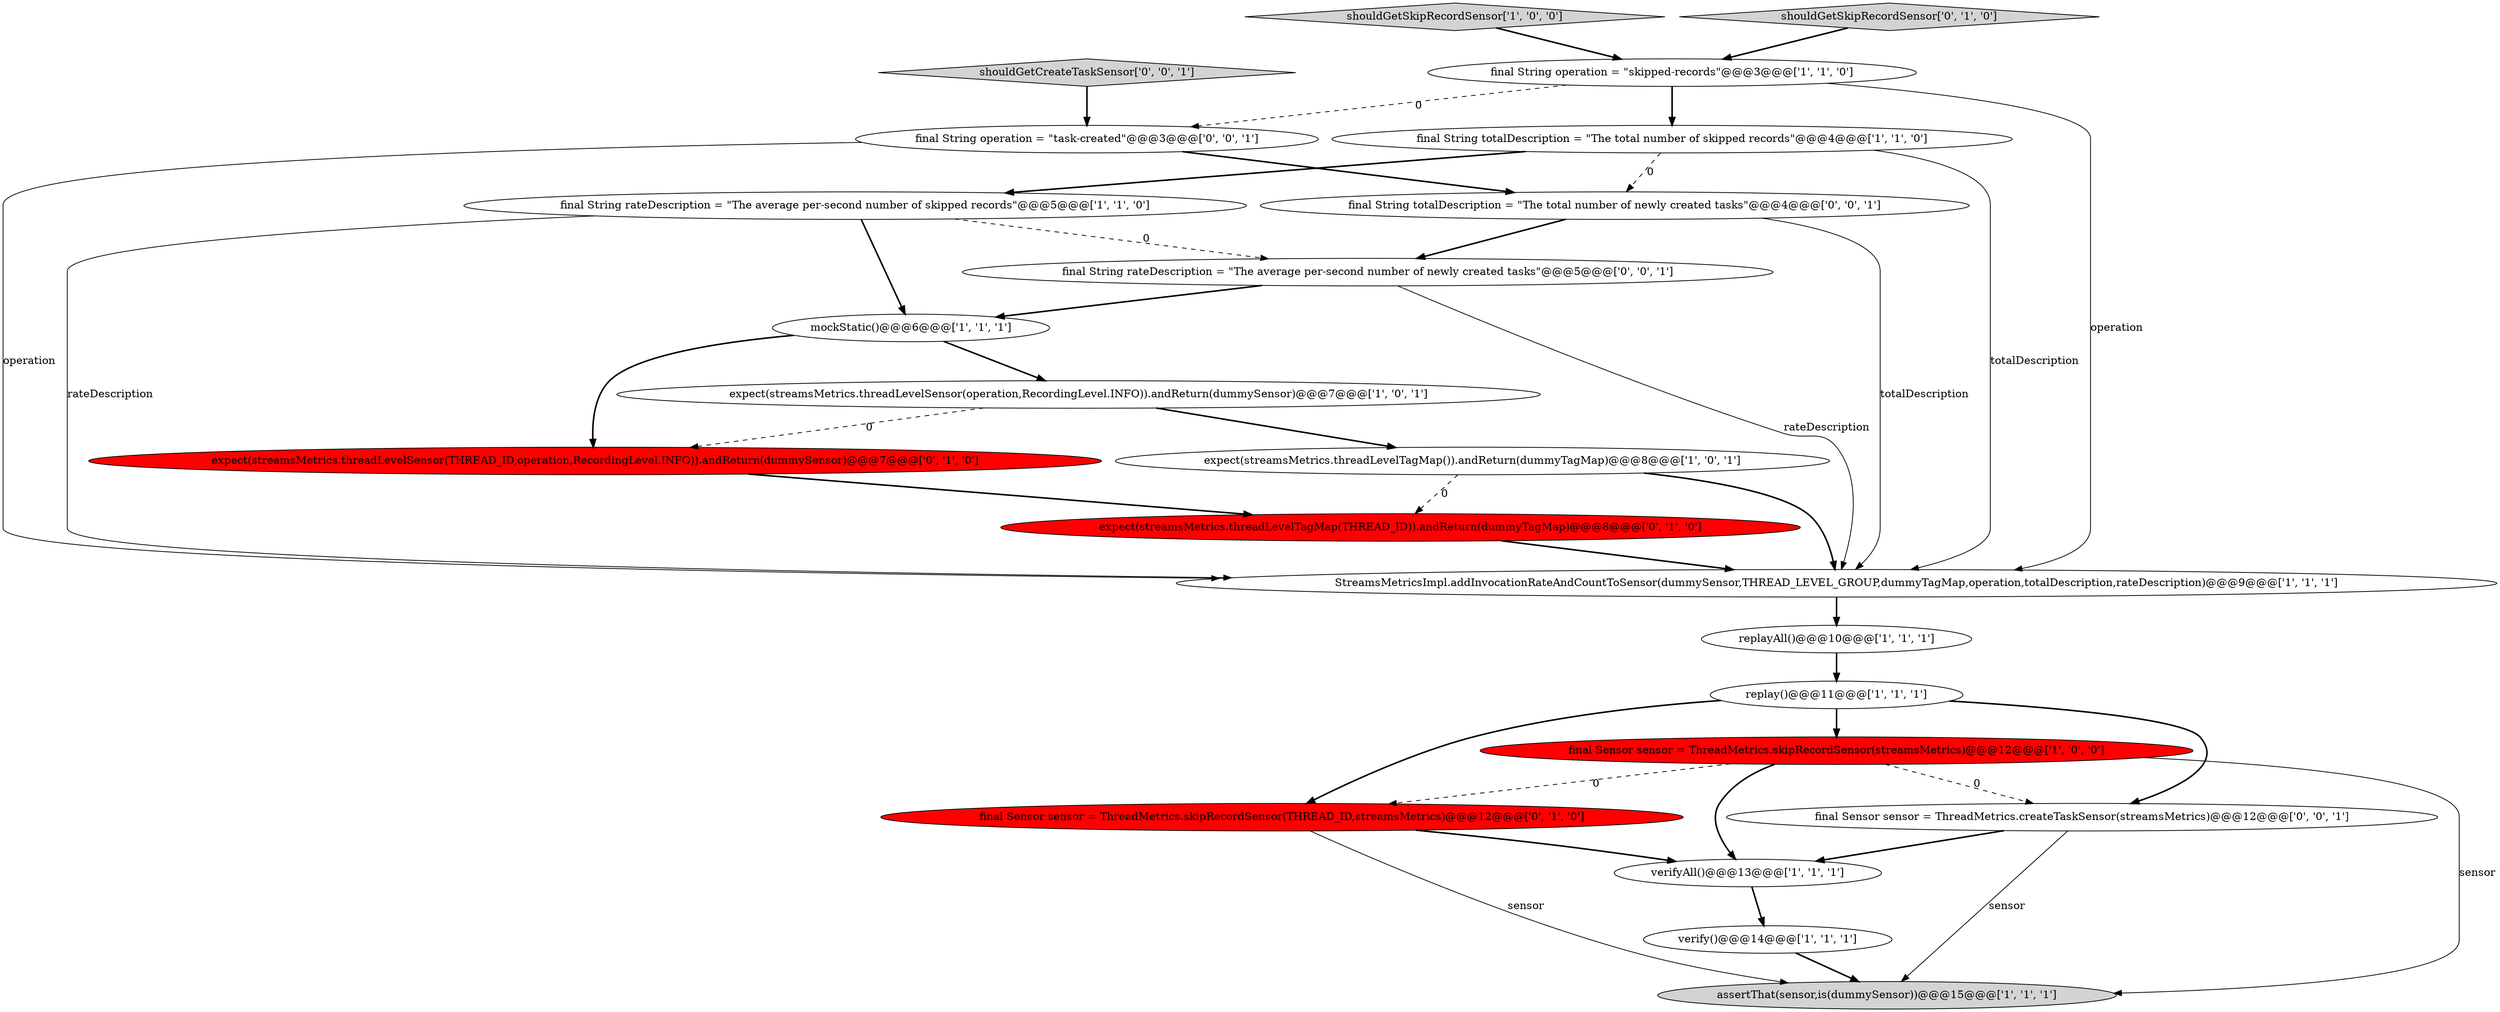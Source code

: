 digraph {
21 [style = filled, label = "final String totalDescription = \"The total number of newly created tasks\"@@@4@@@['0', '0', '1']", fillcolor = white, shape = ellipse image = "AAA0AAABBB3BBB"];
11 [style = filled, label = "expect(streamsMetrics.threadLevelSensor(operation,RecordingLevel.INFO)).andReturn(dummySensor)@@@7@@@['1', '0', '1']", fillcolor = white, shape = ellipse image = "AAA0AAABBB1BBB"];
10 [style = filled, label = "final String operation = \"skipped-records\"@@@3@@@['1', '1', '0']", fillcolor = white, shape = ellipse image = "AAA0AAABBB1BBB"];
7 [style = filled, label = "final String totalDescription = \"The total number of skipped records\"@@@4@@@['1', '1', '0']", fillcolor = white, shape = ellipse image = "AAA0AAABBB1BBB"];
2 [style = filled, label = "mockStatic()@@@6@@@['1', '1', '1']", fillcolor = white, shape = ellipse image = "AAA0AAABBB1BBB"];
4 [style = filled, label = "StreamsMetricsImpl.addInvocationRateAndCountToSensor(dummySensor,THREAD_LEVEL_GROUP,dummyTagMap,operation,totalDescription,rateDescription)@@@9@@@['1', '1', '1']", fillcolor = white, shape = ellipse image = "AAA0AAABBB1BBB"];
18 [style = filled, label = "final String operation = \"task-created\"@@@3@@@['0', '0', '1']", fillcolor = white, shape = ellipse image = "AAA0AAABBB3BBB"];
3 [style = filled, label = "final Sensor sensor = ThreadMetrics.skipRecordSensor(streamsMetrics)@@@12@@@['1', '0', '0']", fillcolor = red, shape = ellipse image = "AAA1AAABBB1BBB"];
22 [style = filled, label = "final Sensor sensor = ThreadMetrics.createTaskSensor(streamsMetrics)@@@12@@@['0', '0', '1']", fillcolor = white, shape = ellipse image = "AAA0AAABBB3BBB"];
8 [style = filled, label = "replay()@@@11@@@['1', '1', '1']", fillcolor = white, shape = ellipse image = "AAA0AAABBB1BBB"];
9 [style = filled, label = "verifyAll()@@@13@@@['1', '1', '1']", fillcolor = white, shape = ellipse image = "AAA0AAABBB1BBB"];
19 [style = filled, label = "final String rateDescription = \"The average per-second number of newly created tasks\"@@@5@@@['0', '0', '1']", fillcolor = white, shape = ellipse image = "AAA0AAABBB3BBB"];
17 [style = filled, label = "final Sensor sensor = ThreadMetrics.skipRecordSensor(THREAD_ID,streamsMetrics)@@@12@@@['0', '1', '0']", fillcolor = red, shape = ellipse image = "AAA1AAABBB2BBB"];
15 [style = filled, label = "expect(streamsMetrics.threadLevelSensor(THREAD_ID,operation,RecordingLevel.INFO)).andReturn(dummySensor)@@@7@@@['0', '1', '0']", fillcolor = red, shape = ellipse image = "AAA1AAABBB2BBB"];
0 [style = filled, label = "expect(streamsMetrics.threadLevelTagMap()).andReturn(dummyTagMap)@@@8@@@['1', '0', '1']", fillcolor = white, shape = ellipse image = "AAA0AAABBB1BBB"];
20 [style = filled, label = "shouldGetCreateTaskSensor['0', '0', '1']", fillcolor = lightgray, shape = diamond image = "AAA0AAABBB3BBB"];
6 [style = filled, label = "shouldGetSkipRecordSensor['1', '0', '0']", fillcolor = lightgray, shape = diamond image = "AAA0AAABBB1BBB"];
1 [style = filled, label = "assertThat(sensor,is(dummySensor))@@@15@@@['1', '1', '1']", fillcolor = lightgray, shape = ellipse image = "AAA0AAABBB1BBB"];
12 [style = filled, label = "verify()@@@14@@@['1', '1', '1']", fillcolor = white, shape = ellipse image = "AAA0AAABBB1BBB"];
14 [style = filled, label = "expect(streamsMetrics.threadLevelTagMap(THREAD_ID)).andReturn(dummyTagMap)@@@8@@@['0', '1', '0']", fillcolor = red, shape = ellipse image = "AAA1AAABBB2BBB"];
16 [style = filled, label = "shouldGetSkipRecordSensor['0', '1', '0']", fillcolor = lightgray, shape = diamond image = "AAA0AAABBB2BBB"];
13 [style = filled, label = "final String rateDescription = \"The average per-second number of skipped records\"@@@5@@@['1', '1', '0']", fillcolor = white, shape = ellipse image = "AAA0AAABBB1BBB"];
5 [style = filled, label = "replayAll()@@@10@@@['1', '1', '1']", fillcolor = white, shape = ellipse image = "AAA0AAABBB1BBB"];
7->13 [style = bold, label=""];
5->8 [style = bold, label=""];
19->4 [style = solid, label="rateDescription"];
7->21 [style = dashed, label="0"];
3->17 [style = dashed, label="0"];
15->14 [style = bold, label=""];
21->19 [style = bold, label=""];
16->10 [style = bold, label=""];
13->4 [style = solid, label="rateDescription"];
11->15 [style = dashed, label="0"];
17->9 [style = bold, label=""];
22->9 [style = bold, label=""];
8->3 [style = bold, label=""];
3->22 [style = dashed, label="0"];
19->2 [style = bold, label=""];
13->19 [style = dashed, label="0"];
10->4 [style = solid, label="operation"];
17->1 [style = solid, label="sensor"];
12->1 [style = bold, label=""];
22->1 [style = solid, label="sensor"];
10->7 [style = bold, label=""];
8->22 [style = bold, label=""];
3->9 [style = bold, label=""];
8->17 [style = bold, label=""];
20->18 [style = bold, label=""];
0->14 [style = dashed, label="0"];
11->0 [style = bold, label=""];
3->1 [style = solid, label="sensor"];
7->4 [style = solid, label="totalDescription"];
0->4 [style = bold, label=""];
21->4 [style = solid, label="totalDescription"];
6->10 [style = bold, label=""];
2->15 [style = bold, label=""];
13->2 [style = bold, label=""];
18->4 [style = solid, label="operation"];
9->12 [style = bold, label=""];
18->21 [style = bold, label=""];
4->5 [style = bold, label=""];
2->11 [style = bold, label=""];
10->18 [style = dashed, label="0"];
14->4 [style = bold, label=""];
}
